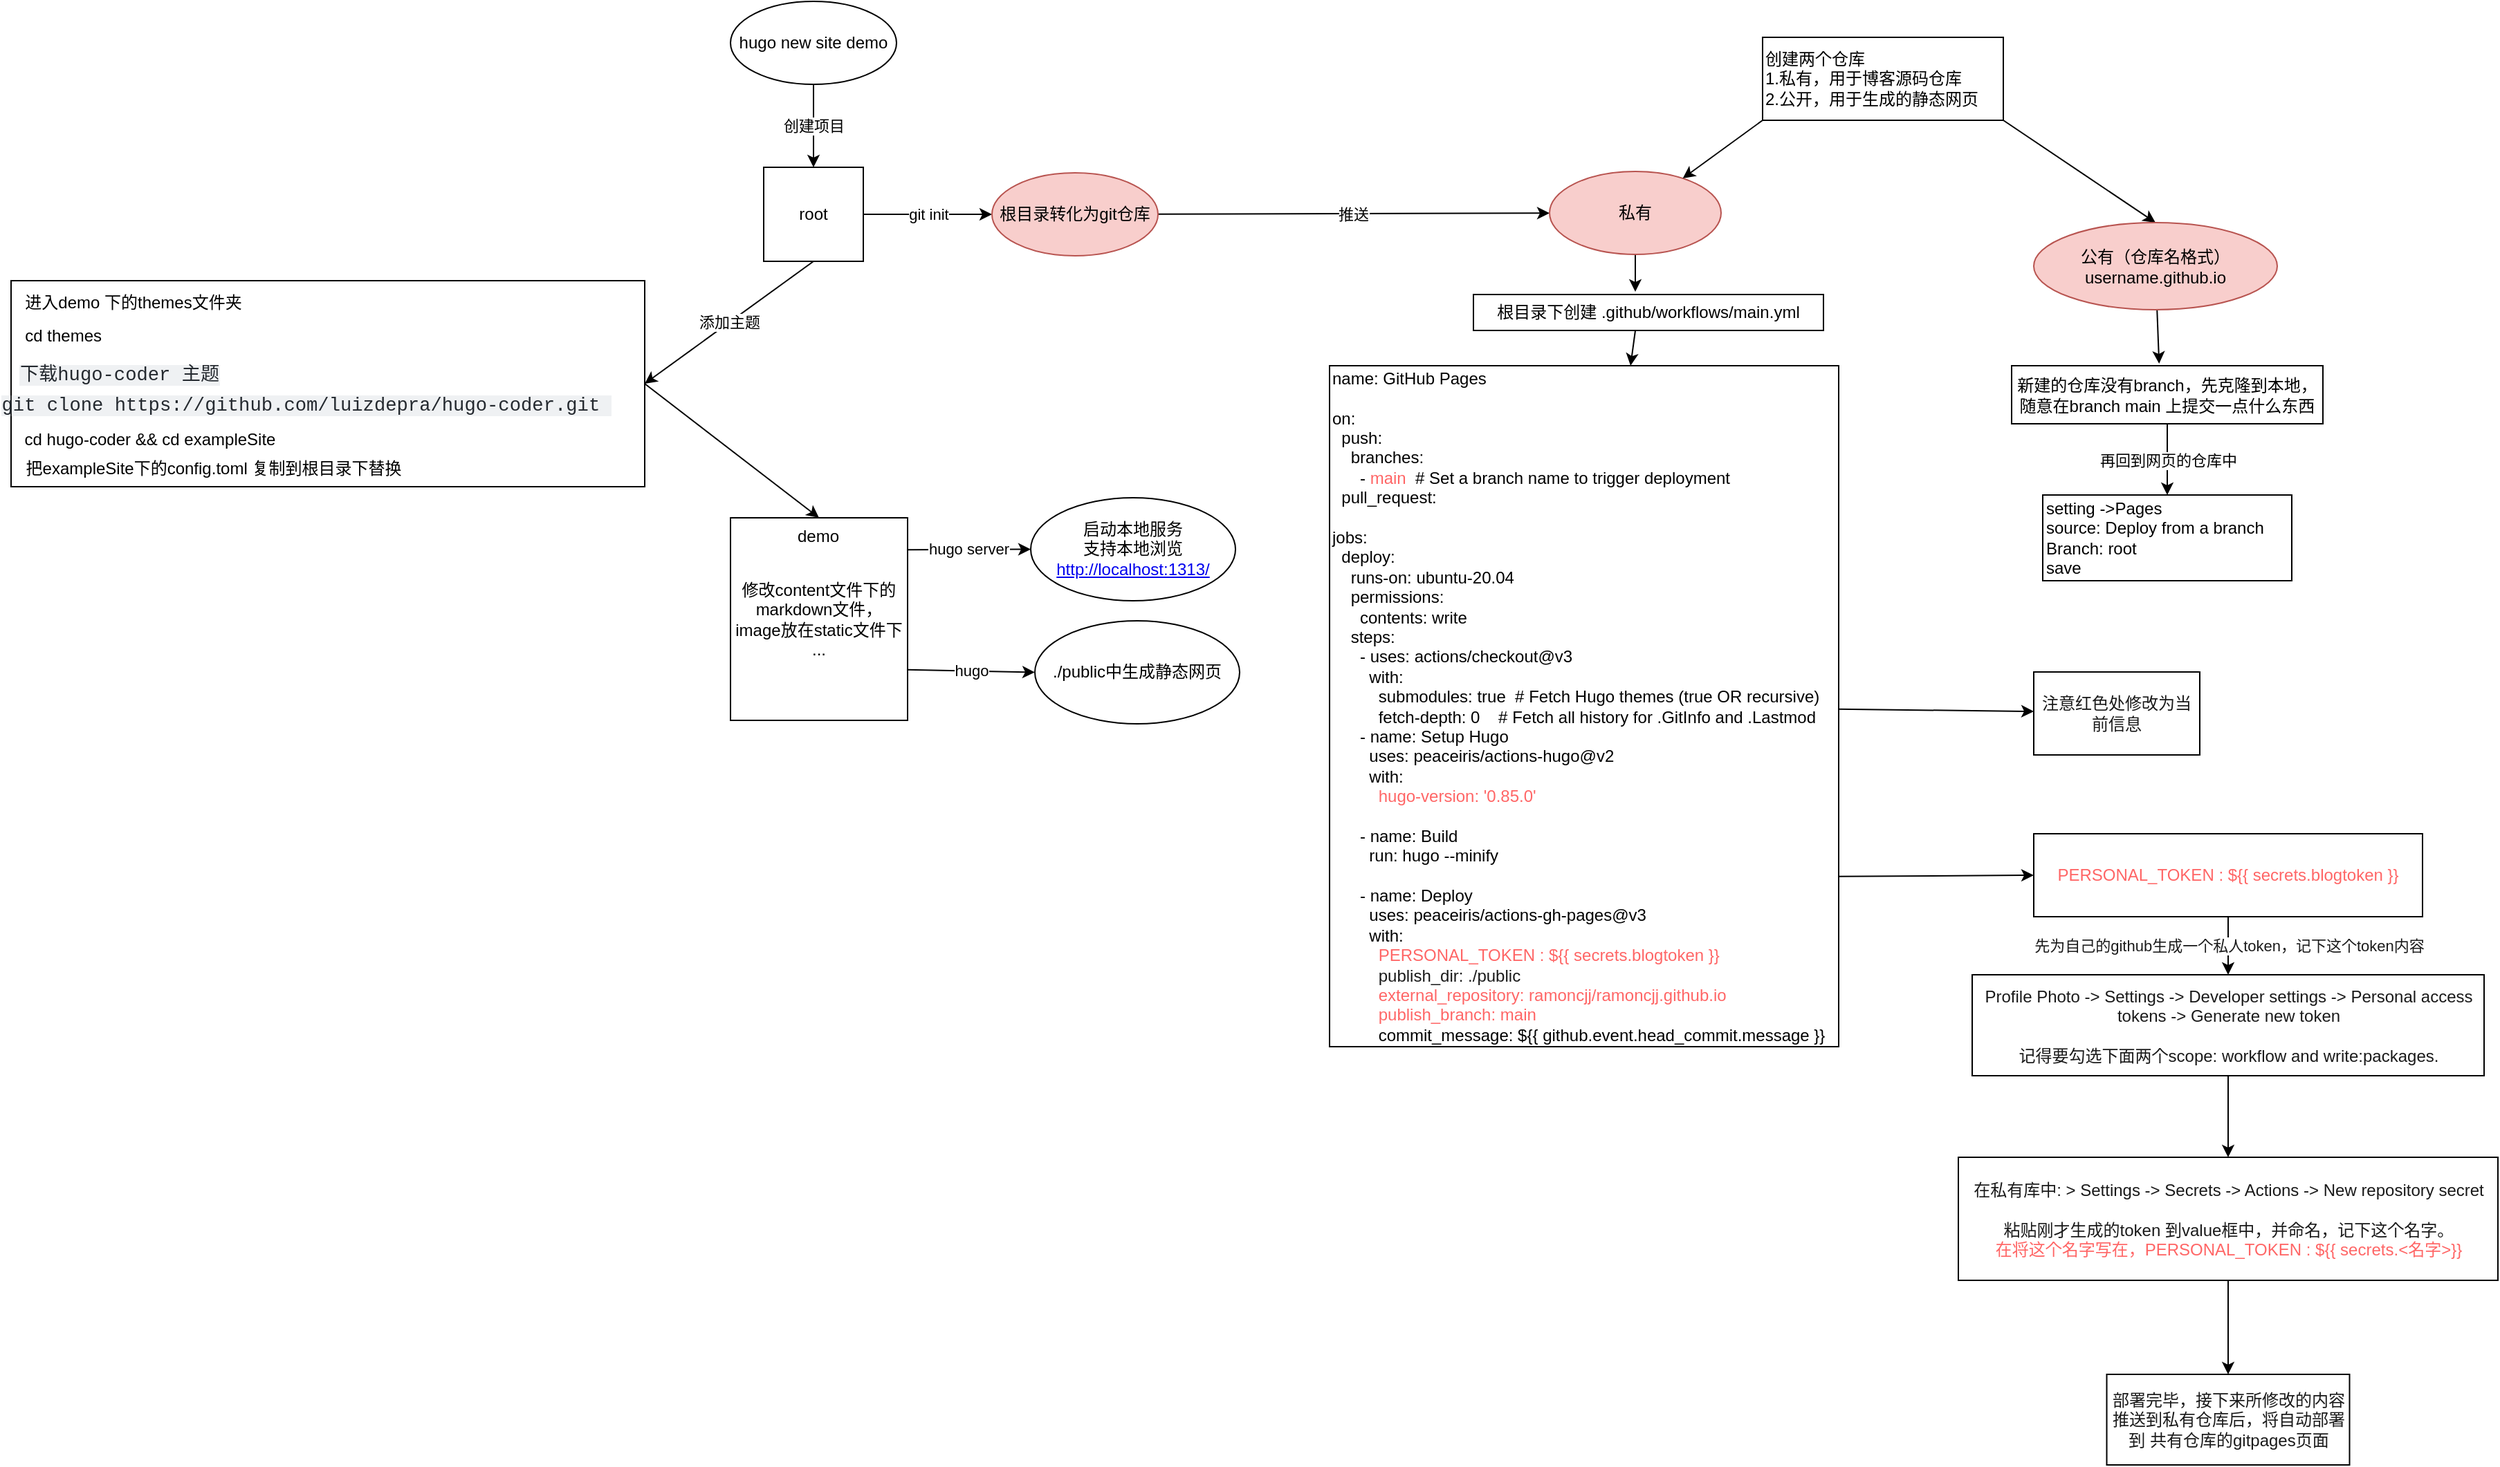 <mxfile version="20.2.3" type="device"><diagram id="GmUulkgrjp_ERvbEzSDb" name="第 1 页"><mxGraphModel dx="2473" dy="1808" grid="0" gridSize="10" guides="1" tooltips="1" connect="1" arrows="1" fold="1" page="0" pageScale="1" pageWidth="827" pageHeight="1169" math="0" shadow="0"><root><mxCell id="0"/><mxCell id="1" parent="0"/><mxCell id="Wzz7b0XB_BMQTpmfsYby-96" value="git init" style="edgeStyle=none;rounded=0;orthogonalLoop=1;jettySize=auto;html=1;entryX=0;entryY=0.5;entryDx=0;entryDy=0;" parent="1" source="Wzz7b0XB_BMQTpmfsYby-28" target="Wzz7b0XB_BMQTpmfsYby-97" edge="1"><mxGeometry relative="1" as="geometry"><mxPoint x="168" y="-365" as="targetPoint"/></mxGeometry></mxCell><mxCell id="Wzz7b0XB_BMQTpmfsYby-110" value="添加主题" style="edgeStyle=none;rounded=0;orthogonalLoop=1;jettySize=auto;html=1;exitX=0.5;exitY=1;exitDx=0;exitDy=0;entryX=1;entryY=0.5;entryDx=0;entryDy=0;" parent="1" source="Wzz7b0XB_BMQTpmfsYby-28" target="Wzz7b0XB_BMQTpmfsYby-60" edge="1"><mxGeometry relative="1" as="geometry"><mxPoint x="-73" y="-239" as="targetPoint"/></mxGeometry></mxCell><mxCell id="Wzz7b0XB_BMQTpmfsYby-28" value="root" style="whiteSpace=wrap;html=1;" parent="1" vertex="1"><mxGeometry x="16" y="-399" width="72" height="68" as="geometry"/></mxCell><mxCell id="Wzz7b0XB_BMQTpmfsYby-75" value="创建项目" style="edgeStyle=none;rounded=0;orthogonalLoop=1;jettySize=auto;html=1;" parent="1" source="Wzz7b0XB_BMQTpmfsYby-42" target="Wzz7b0XB_BMQTpmfsYby-28" edge="1"><mxGeometry relative="1" as="geometry"/></mxCell><mxCell id="Wzz7b0XB_BMQTpmfsYby-42" value="hugo new site demo" style="ellipse;whiteSpace=wrap;html=1;" parent="1" vertex="1"><mxGeometry x="-8" y="-519" width="120" height="60" as="geometry"/></mxCell><mxCell id="Wzz7b0XB_BMQTpmfsYby-51" value="hugo server" style="edgeStyle=none;rounded=0;orthogonalLoop=1;jettySize=auto;html=1;exitX=1;exitY=0.158;exitDx=0;exitDy=0;exitPerimeter=0;entryX=0;entryY=0.5;entryDx=0;entryDy=0;" parent="1" source="Wzz7b0XB_BMQTpmfsYby-46" target="Wzz7b0XB_BMQTpmfsYby-50" edge="1"><mxGeometry relative="1" as="geometry"><mxPoint x="112" y="-71" as="sourcePoint"/><mxPoint x="236" y="-71" as="targetPoint"/></mxGeometry></mxCell><mxCell id="Wzz7b0XB_BMQTpmfsYby-54" value="hugo" style="edgeStyle=none;rounded=0;orthogonalLoop=1;jettySize=auto;html=1;entryX=0;entryY=0.5;entryDx=0;entryDy=0;exitX=1;exitY=0.75;exitDx=0;exitDy=0;" parent="1" source="Wzz7b0XB_BMQTpmfsYby-46" target="Wzz7b0XB_BMQTpmfsYby-53" edge="1"><mxGeometry relative="1" as="geometry"/></mxCell><mxCell id="Wzz7b0XB_BMQTpmfsYby-46" value="修改content文件下的&lt;br&gt;markdown文件，&lt;br&gt;image放在static文件下&lt;br&gt;..." style="whiteSpace=wrap;html=1;" parent="1" vertex="1"><mxGeometry x="-8" y="-145.5" width="128" height="146.5" as="geometry"/></mxCell><mxCell id="Wzz7b0XB_BMQTpmfsYby-50" value="启动本地服务&lt;br&gt;支持本地浏览&lt;br&gt;&lt;a style=&quot;background-color: initial;&quot; href=&quot;http://localhost:1313/&quot;&gt;http://localhost:1313/&lt;/a&gt;" style="ellipse;whiteSpace=wrap;html=1;" parent="1" vertex="1"><mxGeometry x="209" y="-160" width="148" height="74.5" as="geometry"/></mxCell><mxCell id="Wzz7b0XB_BMQTpmfsYby-53" value="./public中生成静态网页" style="ellipse;whiteSpace=wrap;html=1;" parent="1" vertex="1"><mxGeometry x="212" y="-71" width="148" height="74.5" as="geometry"/></mxCell><mxCell id="Wzz7b0XB_BMQTpmfsYby-56" value="demo" style="text;html=1;align=center;verticalAlign=middle;resizable=0;points=[];autosize=1;strokeColor=none;fillColor=none;" parent="1" vertex="1"><mxGeometry x="31" y="-145.5" width="48" height="26" as="geometry"/></mxCell><mxCell id="Wzz7b0XB_BMQTpmfsYby-111" style="edgeStyle=none;rounded=0;orthogonalLoop=1;jettySize=auto;html=1;exitX=1;exitY=0.5;exitDx=0;exitDy=0;entryX=0.5;entryY=0;entryDx=0;entryDy=0;" parent="1" source="Wzz7b0XB_BMQTpmfsYby-60" target="Wzz7b0XB_BMQTpmfsYby-46" edge="1"><mxGeometry relative="1" as="geometry"><mxPoint x="63" y="-167" as="targetPoint"/></mxGeometry></mxCell><mxCell id="Wzz7b0XB_BMQTpmfsYby-60" value="" style="whiteSpace=wrap;html=1;" parent="1" vertex="1"><mxGeometry x="-528" y="-317" width="458" height="149" as="geometry"/></mxCell><mxCell id="Wzz7b0XB_BMQTpmfsYby-62" value="cd themes&amp;nbsp;" style="text;html=1;align=center;verticalAlign=middle;resizable=0;points=[];autosize=1;strokeColor=none;fillColor=none;" parent="1" vertex="1"><mxGeometry x="-528" y="-290.5" width="77" height="26" as="geometry"/></mxCell><mxCell id="Wzz7b0XB_BMQTpmfsYby-63" value="&lt;span style=&quot;color: rgb(36, 41, 47); font-family: ui-monospace, SFMono-Regular, &amp;quot;SF Mono&amp;quot;, Menlo, Consolas, &amp;quot;Liberation Mono&amp;quot;, monospace; font-size: 13.6px; text-align: left; background-color: rgba(175, 184, 193, 0.2);&quot;&gt;git clone https://github.com/luizdepra/hugo-coder.git&amp;nbsp;&lt;/span&gt;" style="text;html=1;align=center;verticalAlign=middle;resizable=0;points=[];autosize=1;strokeColor=none;fillColor=none;" parent="1" vertex="1"><mxGeometry x="-526" y="-240.5" width="422" height="28" as="geometry"/></mxCell><mxCell id="Wzz7b0XB_BMQTpmfsYby-71" value="&lt;span style=&quot;color: rgb(36, 41, 47); font-family: ui-monospace, SFMono-Regular, &amp;quot;SF Mono&amp;quot;, Menlo, Consolas, &amp;quot;Liberation Mono&amp;quot;, monospace; font-size: 13.6px; text-align: left; background-color: rgba(175, 184, 193, 0.2);&quot;&gt;下载hugo-coder 主题&lt;/span&gt;" style="text;html=1;align=center;verticalAlign=middle;resizable=0;points=[];autosize=1;strokeColor=none;fillColor=none;" parent="1" vertex="1"><mxGeometry x="-528" y="-262.5" width="156" height="28" as="geometry"/></mxCell><mxCell id="Wzz7b0XB_BMQTpmfsYby-72" value="进入demo 下的themes文件夹" style="text;html=1;align=center;verticalAlign=middle;resizable=0;points=[];autosize=1;strokeColor=none;fillColor=none;" parent="1" vertex="1"><mxGeometry x="-528" y="-314.5" width="175" height="26" as="geometry"/></mxCell><mxCell id="Wzz7b0XB_BMQTpmfsYby-73" value="把exampleSite下的config.toml 复制到根目录下替换" style="text;html=1;align=center;verticalAlign=middle;resizable=0;points=[];autosize=1;strokeColor=none;fillColor=none;" parent="1" vertex="1"><mxGeometry x="-527" y="-194" width="289" height="26" as="geometry"/></mxCell><mxCell id="Wzz7b0XB_BMQTpmfsYby-74" value="cd hugo-coder &amp;amp;&amp;amp; cd exampleSite" style="text;html=1;align=center;verticalAlign=middle;resizable=0;points=[];autosize=1;strokeColor=none;fillColor=none;" parent="1" vertex="1"><mxGeometry x="-528" y="-215.5" width="199" height="26" as="geometry"/></mxCell><mxCell id="Wzz7b0XB_BMQTpmfsYby-125" value="推送" style="edgeStyle=none;rounded=0;orthogonalLoop=1;jettySize=auto;html=1;" parent="1" source="Wzz7b0XB_BMQTpmfsYby-97" target="Wzz7b0XB_BMQTpmfsYby-114" edge="1"><mxGeometry relative="1" as="geometry"/></mxCell><mxCell id="Wzz7b0XB_BMQTpmfsYby-97" value="根目录转化为git仓库" style="ellipse;whiteSpace=wrap;html=1;fillColor=#f8cecc;strokeColor=#b85450;" parent="1" vertex="1"><mxGeometry x="181" y="-395" width="120" height="60" as="geometry"/></mxCell><mxCell id="Wzz7b0XB_BMQTpmfsYby-135" value="" style="edgeStyle=none;rounded=0;orthogonalLoop=1;jettySize=auto;html=1;" parent="1" source="Wzz7b0XB_BMQTpmfsYby-114" edge="1"><mxGeometry relative="1" as="geometry"><mxPoint x="646" y="-309" as="targetPoint"/></mxGeometry></mxCell><mxCell id="Wzz7b0XB_BMQTpmfsYby-114" value="私有" style="ellipse;whiteSpace=wrap;html=1;fillColor=#f8cecc;strokeColor=#b85450;" parent="1" vertex="1"><mxGeometry x="584" y="-396" width="124" height="60" as="geometry"/></mxCell><mxCell id="Wzz7b0XB_BMQTpmfsYby-122" style="edgeStyle=none;rounded=0;orthogonalLoop=1;jettySize=auto;html=1;exitX=0;exitY=1;exitDx=0;exitDy=0;" parent="1" source="Wzz7b0XB_BMQTpmfsYby-118" target="Wzz7b0XB_BMQTpmfsYby-114" edge="1"><mxGeometry relative="1" as="geometry"/></mxCell><mxCell id="Wzz7b0XB_BMQTpmfsYby-124" style="edgeStyle=none;rounded=0;orthogonalLoop=1;jettySize=auto;html=1;exitX=1;exitY=1;exitDx=0;exitDy=0;entryX=0.5;entryY=0;entryDx=0;entryDy=0;" parent="1" source="Wzz7b0XB_BMQTpmfsYby-118" target="Wzz7b0XB_BMQTpmfsYby-120" edge="1"><mxGeometry relative="1" as="geometry"/></mxCell><mxCell id="Wzz7b0XB_BMQTpmfsYby-118" value="创建两个仓库&lt;br&gt;1.私有，用于博客源码仓库&lt;br&gt;2.公开，用于生成的静态网页" style="whiteSpace=wrap;html=1;align=left;" parent="1" vertex="1"><mxGeometry x="738" y="-493" width="174" height="60" as="geometry"/></mxCell><mxCell id="Wzz7b0XB_BMQTpmfsYby-127" value="" style="edgeStyle=none;rounded=0;orthogonalLoop=1;jettySize=auto;html=1;" parent="1" source="Wzz7b0XB_BMQTpmfsYby-120" edge="1"><mxGeometry relative="1" as="geometry"><mxPoint x="1024.606" y="-257" as="targetPoint"/></mxGeometry></mxCell><mxCell id="Wzz7b0XB_BMQTpmfsYby-120" value="公有（仓库名格式）&lt;br&gt;username.github.io" style="ellipse;whiteSpace=wrap;html=1;fillColor=#f8cecc;strokeColor=#b85450;" parent="1" vertex="1"><mxGeometry x="934" y="-359" width="176" height="63" as="geometry"/></mxCell><mxCell id="Wzz7b0XB_BMQTpmfsYby-133" value="再回到网页的仓库中" style="edgeStyle=none;rounded=0;orthogonalLoop=1;jettySize=auto;html=1;" parent="1" source="Wzz7b0XB_BMQTpmfsYby-131" target="Wzz7b0XB_BMQTpmfsYby-132" edge="1"><mxGeometry relative="1" as="geometry"/></mxCell><mxCell id="Wzz7b0XB_BMQTpmfsYby-131" value="&lt;span style=&quot;&quot;&gt;新建的仓库没有branch，先克隆到本地，&lt;/span&gt;&lt;br style=&quot;&quot;&gt;&lt;span style=&quot;&quot;&gt;随意在branch main 上提交一点什么东西&lt;/span&gt;" style="whiteSpace=wrap;html=1;" parent="1" vertex="1"><mxGeometry x="918" y="-255.5" width="225" height="42" as="geometry"/></mxCell><mxCell id="Wzz7b0XB_BMQTpmfsYby-132" value="setting -&amp;gt;Pages&amp;nbsp;&lt;br&gt;&lt;span style=&quot;background-color: initial;&quot;&gt;source: Deploy from a branch&lt;br&gt;&lt;div style=&quot;&quot;&gt;&lt;span style=&quot;background-color: initial;&quot;&gt;Branch: root&amp;nbsp;&lt;br&gt;save&lt;/span&gt;&lt;/div&gt;&lt;/span&gt;" style="whiteSpace=wrap;html=1;align=left;" parent="1" vertex="1"><mxGeometry x="940.5" y="-162" width="180" height="62" as="geometry"/></mxCell><mxCell id="Wzz7b0XB_BMQTpmfsYby-137" value="" style="edgeStyle=none;rounded=0;orthogonalLoop=1;jettySize=auto;html=1;fontColor=#1A1A1A;" parent="1" target="Wzz7b0XB_BMQTpmfsYby-136" edge="1"><mxGeometry relative="1" as="geometry"><mxPoint x="646.291" y="-283" as="sourcePoint"/></mxGeometry></mxCell><mxCell id="Wzz7b0XB_BMQTpmfsYby-140" value="" style="edgeStyle=none;rounded=0;orthogonalLoop=1;jettySize=auto;html=1;fontColor=#1A1A1A;" parent="1" source="Wzz7b0XB_BMQTpmfsYby-136" edge="1"><mxGeometry relative="1" as="geometry"><mxPoint x="934.006" y="-5.464" as="targetPoint"/></mxGeometry></mxCell><mxCell id="Wzz7b0XB_BMQTpmfsYby-141" style="edgeStyle=none;rounded=0;orthogonalLoop=1;jettySize=auto;html=1;exitX=1;exitY=0.75;exitDx=0;exitDy=0;fontColor=#1A1A1A;entryX=0;entryY=0.5;entryDx=0;entryDy=0;" parent="1" source="Wzz7b0XB_BMQTpmfsYby-136" target="Wzz7b0XB_BMQTpmfsYby-144" edge="1"><mxGeometry relative="1" as="geometry"><mxPoint x="957" y="116" as="targetPoint"/></mxGeometry></mxCell><mxCell id="Wzz7b0XB_BMQTpmfsYby-136" value="&lt;div&gt;name: GitHub Pages&lt;/div&gt;&lt;div&gt;&lt;br&gt;&lt;/div&gt;&lt;div&gt;on:&lt;/div&gt;&lt;div&gt;&amp;nbsp; push:&lt;/div&gt;&lt;div&gt;&amp;nbsp; &amp;nbsp; branches:&lt;/div&gt;&lt;div&gt;&amp;nbsp; &amp;nbsp; &amp;nbsp; - &lt;font color=&quot;#ff6666&quot;&gt;main&amp;nbsp; &lt;/font&gt;# Set a branch name to trigger deployment&lt;/div&gt;&lt;div&gt;&amp;nbsp; pull_request:&lt;/div&gt;&lt;div&gt;&lt;br&gt;&lt;/div&gt;&lt;div&gt;jobs:&lt;/div&gt;&lt;div&gt;&amp;nbsp; deploy:&lt;/div&gt;&lt;div&gt;&amp;nbsp; &amp;nbsp; runs-on: ubuntu-20.04&lt;/div&gt;&lt;div&gt;&amp;nbsp; &amp;nbsp; permissions:&lt;/div&gt;&lt;div&gt;&amp;nbsp; &amp;nbsp; &amp;nbsp; contents: write&lt;/div&gt;&lt;div&gt;&amp;nbsp; &amp;nbsp; steps:&lt;/div&gt;&lt;div&gt;&amp;nbsp; &amp;nbsp; &amp;nbsp; - uses: actions/checkout@v3&lt;/div&gt;&lt;div&gt;&amp;nbsp; &amp;nbsp; &amp;nbsp; &amp;nbsp; with:&lt;/div&gt;&lt;div&gt;&amp;nbsp; &amp;nbsp; &amp;nbsp; &amp;nbsp; &amp;nbsp; submodules: true&amp;nbsp; # Fetch Hugo themes (true OR recursive)&lt;/div&gt;&lt;div&gt;&amp;nbsp; &amp;nbsp; &amp;nbsp; &amp;nbsp; &amp;nbsp; fetch-depth: 0&amp;nbsp; &amp;nbsp; # Fetch all history for .GitInfo and .Lastmod&lt;/div&gt;&lt;div&gt;&amp;nbsp; &amp;nbsp; &amp;nbsp; - name: Setup Hugo&lt;/div&gt;&lt;div&gt;&amp;nbsp; &amp;nbsp; &amp;nbsp; &amp;nbsp; uses: peaceiris/actions-hugo@v2&lt;/div&gt;&lt;div&gt;&amp;nbsp; &amp;nbsp; &amp;nbsp; &amp;nbsp; with:&lt;/div&gt;&lt;div&gt;&lt;font color=&quot;#ff6666&quot;&gt;&amp;nbsp; &amp;nbsp; &amp;nbsp; &amp;nbsp; &amp;nbsp; hugo-version: '0.85.0'&lt;/font&gt;&lt;/div&gt;&lt;div&gt;&lt;br&gt;&lt;/div&gt;&lt;div&gt;&amp;nbsp; &amp;nbsp; &amp;nbsp; - name: Build&lt;/div&gt;&lt;div&gt;&amp;nbsp; &amp;nbsp; &amp;nbsp; &amp;nbsp; run: hugo --minify&lt;/div&gt;&lt;div&gt;&lt;br&gt;&lt;/div&gt;&lt;div&gt;&amp;nbsp; &amp;nbsp; &amp;nbsp; - name: Deploy&lt;/div&gt;&lt;div&gt;&amp;nbsp; &amp;nbsp; &amp;nbsp; &amp;nbsp; uses: peaceiris/actions-gh-pages@v3&amp;nbsp;&lt;/div&gt;&lt;div&gt;&amp;nbsp; &amp;nbsp; &amp;nbsp; &amp;nbsp; with:&lt;/div&gt;&lt;div&gt;&lt;font color=&quot;#ff6666&quot;&gt;&amp;nbsp; &amp;nbsp; &amp;nbsp; &amp;nbsp; &amp;nbsp; PERSONAL_TOKEN : ${{ secrets.blogtoken }}&lt;/font&gt;&lt;/div&gt;&lt;div&gt;&lt;font color=&quot;#1a1a1a&quot;&gt;&amp;nbsp; &amp;nbsp; &amp;nbsp; &amp;nbsp; &amp;nbsp; publish_dir: ./public&lt;/font&gt;&lt;/div&gt;&lt;div&gt;&lt;font color=&quot;#ff6666&quot;&gt;&amp;nbsp; &amp;nbsp; &amp;nbsp; &amp;nbsp; &amp;nbsp; external_repository: ramoncjj/ramoncjj.github.io&lt;/font&gt;&lt;/div&gt;&lt;div&gt;&lt;font color=&quot;#ff6666&quot;&gt;&amp;nbsp; &amp;nbsp; &amp;nbsp; &amp;nbsp; &amp;nbsp; publish_branch: main&amp;nbsp;&amp;nbsp;&lt;/font&gt;&lt;/div&gt;&lt;div&gt;&amp;nbsp; &amp;nbsp; &amp;nbsp; &amp;nbsp; &amp;nbsp; commit_message: ${{ github.event.head_commit.message }}&lt;/div&gt;" style="whiteSpace=wrap;html=1;align=left;" parent="1" vertex="1"><mxGeometry x="425" y="-255.5" width="368" height="492.5" as="geometry"/></mxCell><mxCell id="Wzz7b0XB_BMQTpmfsYby-138" value="&lt;span style=&quot;color: rgb(0, 0, 0);&quot;&gt;根目录下创建 .github/workflows/main.yml&lt;/span&gt;" style="whiteSpace=wrap;html=1;fontColor=#1A1A1A;" parent="1" vertex="1"><mxGeometry x="529" y="-307" width="253" height="26" as="geometry"/></mxCell><mxCell id="Wzz7b0XB_BMQTpmfsYby-143" value="注意红色处修改为当前信息" style="whiteSpace=wrap;html=1;fontColor=#1A1A1A;" parent="1" vertex="1"><mxGeometry x="934" y="-34" width="120" height="60" as="geometry"/></mxCell><mxCell id="Wzz7b0XB_BMQTpmfsYby-147" value="先为自己的github生成一个私人token，记下这个token内容" style="edgeStyle=none;rounded=0;orthogonalLoop=1;jettySize=auto;html=1;fontColor=#1A1A1A;" parent="1" source="Wzz7b0XB_BMQTpmfsYby-144" target="Wzz7b0XB_BMQTpmfsYby-146" edge="1"><mxGeometry relative="1" as="geometry"/></mxCell><mxCell id="Wzz7b0XB_BMQTpmfsYby-144" value="&lt;span style=&quot;color: rgb(255, 102, 102); text-align: left;&quot;&gt;PERSONAL_TOKEN : ${{ secrets.blogtoken }}&lt;/span&gt;" style="whiteSpace=wrap;html=1;fontColor=#1A1A1A;" parent="1" vertex="1"><mxGeometry x="934" y="83" width="281" height="60" as="geometry"/></mxCell><mxCell id="Wzz7b0XB_BMQTpmfsYby-150" value="" style="edgeStyle=none;rounded=0;orthogonalLoop=1;jettySize=auto;html=1;fontColor=#1A1A1A;" parent="1" source="Wzz7b0XB_BMQTpmfsYby-145" target="Wzz7b0XB_BMQTpmfsYby-149" edge="1"><mxGeometry relative="1" as="geometry"/></mxCell><mxCell id="Wzz7b0XB_BMQTpmfsYby-145" value="&lt;div&gt;在私有库中: &amp;gt; Settings -&amp;gt; Secrets -&amp;gt; Actions -&amp;gt; New repository secret&lt;/div&gt;&lt;div&gt;&lt;br&gt;&lt;/div&gt;&lt;div&gt;粘贴刚才生成的token 到value框中，并命名，记下这个名字。&lt;br&gt;&lt;span style=&quot;color: rgb(255, 102, 102); text-align: left;&quot;&gt;在将这个名字写在，PERSONAL_TOKEN : ${{ secrets.&amp;lt;名字&amp;gt;}}&lt;/span&gt;&lt;br&gt;&lt;/div&gt;" style="whiteSpace=wrap;html=1;fontColor=#1A1A1A;" parent="1" vertex="1"><mxGeometry x="879.5" y="317" width="390" height="89" as="geometry"/></mxCell><mxCell id="Wzz7b0XB_BMQTpmfsYby-148" value="" style="edgeStyle=none;rounded=0;orthogonalLoop=1;jettySize=auto;html=1;fontColor=#1A1A1A;" parent="1" source="Wzz7b0XB_BMQTpmfsYby-146" target="Wzz7b0XB_BMQTpmfsYby-145" edge="1"><mxGeometry relative="1" as="geometry"/></mxCell><mxCell id="Wzz7b0XB_BMQTpmfsYby-146" value="&lt;div&gt;Profile Photo -&amp;gt; Settings -&amp;gt; Developer settings -&amp;gt; Personal access tokens -&amp;gt; Generate new token&lt;/div&gt;&lt;div&gt;&lt;br&gt;&lt;/div&gt;&lt;div&gt;记得要勾选下面两个scope: workflow and write:packages.&lt;/div&gt;" style="whiteSpace=wrap;html=1;fontColor=#1A1A1A;" parent="1" vertex="1"><mxGeometry x="889.5" y="185" width="370" height="73" as="geometry"/></mxCell><mxCell id="Wzz7b0XB_BMQTpmfsYby-149" value="部署完毕，接下来所修改的内容推送到私有仓库后，将自动部署到 共有仓库的gitpages页面&lt;br&gt;" style="whiteSpace=wrap;html=1;fontColor=#1A1A1A;" parent="1" vertex="1"><mxGeometry x="986.75" y="474" width="175.5" height="65.5" as="geometry"/></mxCell></root></mxGraphModel></diagram></mxfile>